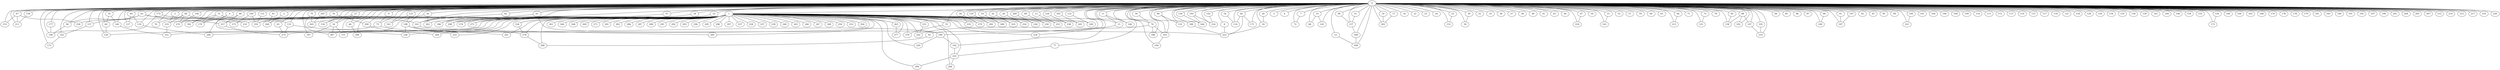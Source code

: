 
graph graphname {
    0 -- 1
0 -- 2
0 -- 3
0 -- 4
0 -- 5
0 -- 6
0 -- 7
0 -- 8
0 -- 9
0 -- 10
0 -- 11
0 -- 12
0 -- 13
0 -- 14
0 -- 15
0 -- 16
0 -- 17
0 -- 18
0 -- 19
0 -- 20
0 -- 21
0 -- 22
0 -- 23
0 -- 24
0 -- 25
0 -- 26
0 -- 27
0 -- 28
0 -- 29
0 -- 30
0 -- 31
0 -- 32
0 -- 33
0 -- 34
0 -- 35
0 -- 36
0 -- 37
0 -- 38
0 -- 39
0 -- 40
0 -- 41
0 -- 42
0 -- 43
0 -- 44
0 -- 45
0 -- 46
0 -- 47
0 -- 48
0 -- 49
0 -- 50
0 -- 51
0 -- 52
0 -- 53
0 -- 54
0 -- 55
0 -- 56
0 -- 57
0 -- 58
0 -- 59
0 -- 60
0 -- 61
0 -- 62
0 -- 63
0 -- 64
0 -- 65
0 -- 66
0 -- 67
0 -- 68
0 -- 69
0 -- 70
0 -- 71
0 -- 72
0 -- 73
0 -- 74
0 -- 75
0 -- 76
0 -- 77
0 -- 78
0 -- 79
0 -- 80
0 -- 81
0 -- 82
0 -- 83
0 -- 84
0 -- 85
0 -- 86
0 -- 87
0 -- 88
0 -- 89
0 -- 90
0 -- 91
0 -- 92
0 -- 93
0 -- 94
0 -- 95
0 -- 96
0 -- 97
0 -- 98
0 -- 99
0 -- 100
0 -- 101
0 -- 102
0 -- 103
0 -- 104
0 -- 105
0 -- 106
0 -- 107
0 -- 108
0 -- 109
0 -- 110
0 -- 111
0 -- 112
0 -- 113
0 -- 114
0 -- 115
0 -- 116
0 -- 117
0 -- 118
0 -- 119
0 -- 120
0 -- 121
0 -- 122
0 -- 123
0 -- 124
0 -- 125
0 -- 126
0 -- 127
0 -- 128
0 -- 129
0 -- 130
0 -- 131
0 -- 132
0 -- 133
0 -- 134
0 -- 135
0 -- 136
0 -- 137
0 -- 138
0 -- 139
0 -- 140
0 -- 141
0 -- 142
0 -- 143
0 -- 144
0 -- 145
0 -- 146
0 -- 147
0 -- 148
0 -- 149
0 -- 150
0 -- 151
0 -- 152
0 -- 153
0 -- 154
0 -- 155
0 -- 156
0 -- 157
0 -- 158
0 -- 159
0 -- 160
0 -- 161
0 -- 162
0 -- 163
0 -- 164
0 -- 165
0 -- 166
0 -- 167
0 -- 168
0 -- 169
0 -- 170
0 -- 171
0 -- 172
0 -- 173
0 -- 174
0 -- 175
0 -- 176
0 -- 177
0 -- 178
0 -- 179
0 -- 180
0 -- 181
0 -- 182
0 -- 183
0 -- 184
0 -- 185
0 -- 186
0 -- 187
0 -- 188
0 -- 189
0 -- 190
0 -- 191
0 -- 192
0 -- 193
0 -- 194
0 -- 195
0 -- 196
0 -- 197
0 -- 198
0 -- 199
0 -- 200
0 -- 201
0 -- 202
0 -- 203
0 -- 204
0 -- 205
0 -- 206
0 -- 207
0 -- 208
0 -- 209
0 -- 210
0 -- 211
0 -- 212
0 -- 213
0 -- 214
0 -- 215
0 -- 216
0 -- 217
0 -- 218
0 -- 219
0 -- 220
0 -- 221
0 -- 298
1 -- 256
1 -- 258
1 -- 259
1 -- 260
1 -- 261
1 -- 262
1 -- 257
1 -- 264
1 -- 265
1 -- 266
1 -- 267
1 -- 268
1 -- 269
1 -- 270
1 -- 271
1 -- 272
1 -- 273
1 -- 274
1 -- 275
1 -- 276
1 -- 277
1 -- 278
1 -- 279
1 -- 280
1 -- 281
1 -- 282
1 -- 283
1 -- 284
1 -- 285
1 -- 286
1 -- 287
1 -- 288
1 -- 289
1 -- 290
1 -- 291
1 -- 292
1 -- 293
1 -- 294
1 -- 295
1 -- 296
1 -- 297
1 -- 298
1 -- 263
1 -- 299
1 -- 222
1 -- 223
1 -- 224
1 -- 225
1 -- 226
1 -- 227
1 -- 228
1 -- 229
1 -- 230
1 -- 231
1 -- 232
1 -- 233
1 -- 234
1 -- 235
1 -- 236
1 -- 237
1 -- 238
1 -- 239
1 -- 240
1 -- 241
1 -- 242
1 -- 243
1 -- 244
1 -- 245
1 -- 246
1 -- 247
1 -- 248
1 -- 249
1 -- 250
1 -- 251
1 -- 252
1 -- 253
1 -- 254
1 -- 255
1 -- 180
1 -- 55
2 -- 260
4 -- 236
4 -- 170
5 -- 225
7 -- 72
8 -- 253
9 -- 75
10 -- 68
10 -- 145
11 -- 166
11 -- 15
12 -- 208
13 -- 233
14 -- 202
15 -- 254
17 -- 202
18 -- 275
19 -- 289
20 -- 224
21 -- 137
25 -- 152
26 -- 29
27 -- 46
27 -- 159
27 -- 34
28 -- 279
28 -- 235
29 -- 253
30 -- 39
31 -- 182
31 -- 170
31 -- 133
34 -- 267
34 -- 167
34 -- 151
35 -- 69
35 -- 140
42 -- 223
45 -- 280
46 -- 206
47 -- 218
48 -- 232
48 -- 270
48 -- 70
48 -- 225
49 -- 119
49 -- 127
51 -- 143
53 -- 234
54 -- 116
55 -- 276
56 -- 151
56 -- 262
58 -- 74
61 -- 103
61 -- 190
62 -- 94
62 -- 257
62 -- 103
62 -- 157
64 -- 171
64 -- 253
64 -- 116
65 -- 272
66 -- 213
67 -- 153
67 -- 258
67 -- 211
69 -- 120
73 -- 125
74 -- 163
74 -- 186
74 -- 242
75 -- 120
75 -- 190
76 -- 259
76 -- 200
77 -- 222
79 -- 265
79 -- 267
80 -- 257
80 -- 290
81 -- 260
82 -- 103
83 -- 138
88 -- 102
88 -- 138
88 -- 107
89 -- 230
90 -- 149
91 -- 187
94 -- 196
96 -- 137
97 -- 274
98 -- 132
98 -- 163
100 -- 221
103 -- 285
105 -- 210
107 -- 210
119 -- 290
122 -- 249
123 -- 198
123 -- 161
126 -- 238
129 -- 282
131 -- 259
133 -- 264
133 -- 272
137 -- 189
140 -- 251
142 -- 216
146 -- 270
147 -- 187
150 -- 244
156 -- 172
157 -- 162
158 -- 211
162 -- 173
163 -- 194
169 -- 273
169 -- 259
175 -- 196
175 -- 273
177 -- 196
185 -- 245
188 -- 253
189 -- 208
190 -- 192
190 -- 229
192 -- 222
193 -- 216
193 -- 244
198 -- 278
198 -- 236
198 -- 241
200 -- 255
203 -- 265
209 -- 226
222 -- 284
222 -- 299
225 -- 251
231 -- 242
234 -- 278
257 -- 272
263 -- 277
278 -- 280

}
